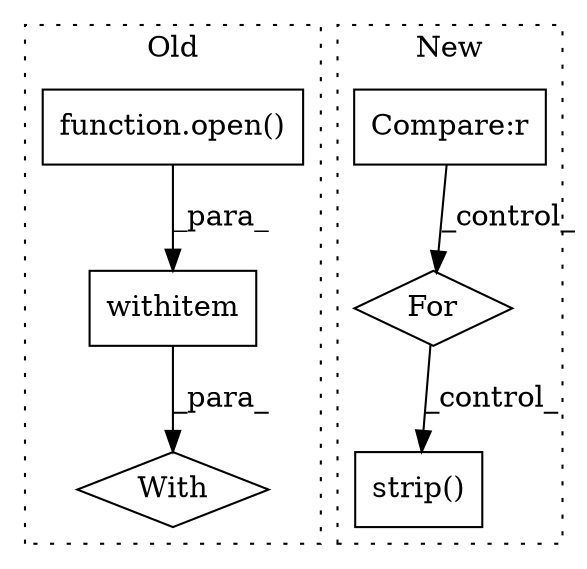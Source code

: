 digraph G {
subgraph cluster0 {
1 [label="With" a="39" s="1699,1708" l="5,40" shape="diamond"];
3 [label="withitem" a="49" s="1704" l="4" shape="box"];
4 [label="function.open()" a="75" s="1704,1728" l="5,1" shape="box"];
label = "Old";
style="dotted";
}
subgraph cluster1 {
2 [label="strip()" a="75" s="1156" l="12" shape="box"];
5 [label="Compare:r" a="40" s="977" l="21" shape="box"];
6 [label="For" a="107" s="1112,1135" l="4,14" shape="diamond"];
label = "New";
style="dotted";
}
3 -> 1 [label="_para_"];
4 -> 3 [label="_para_"];
5 -> 6 [label="_control_"];
6 -> 2 [label="_control_"];
}